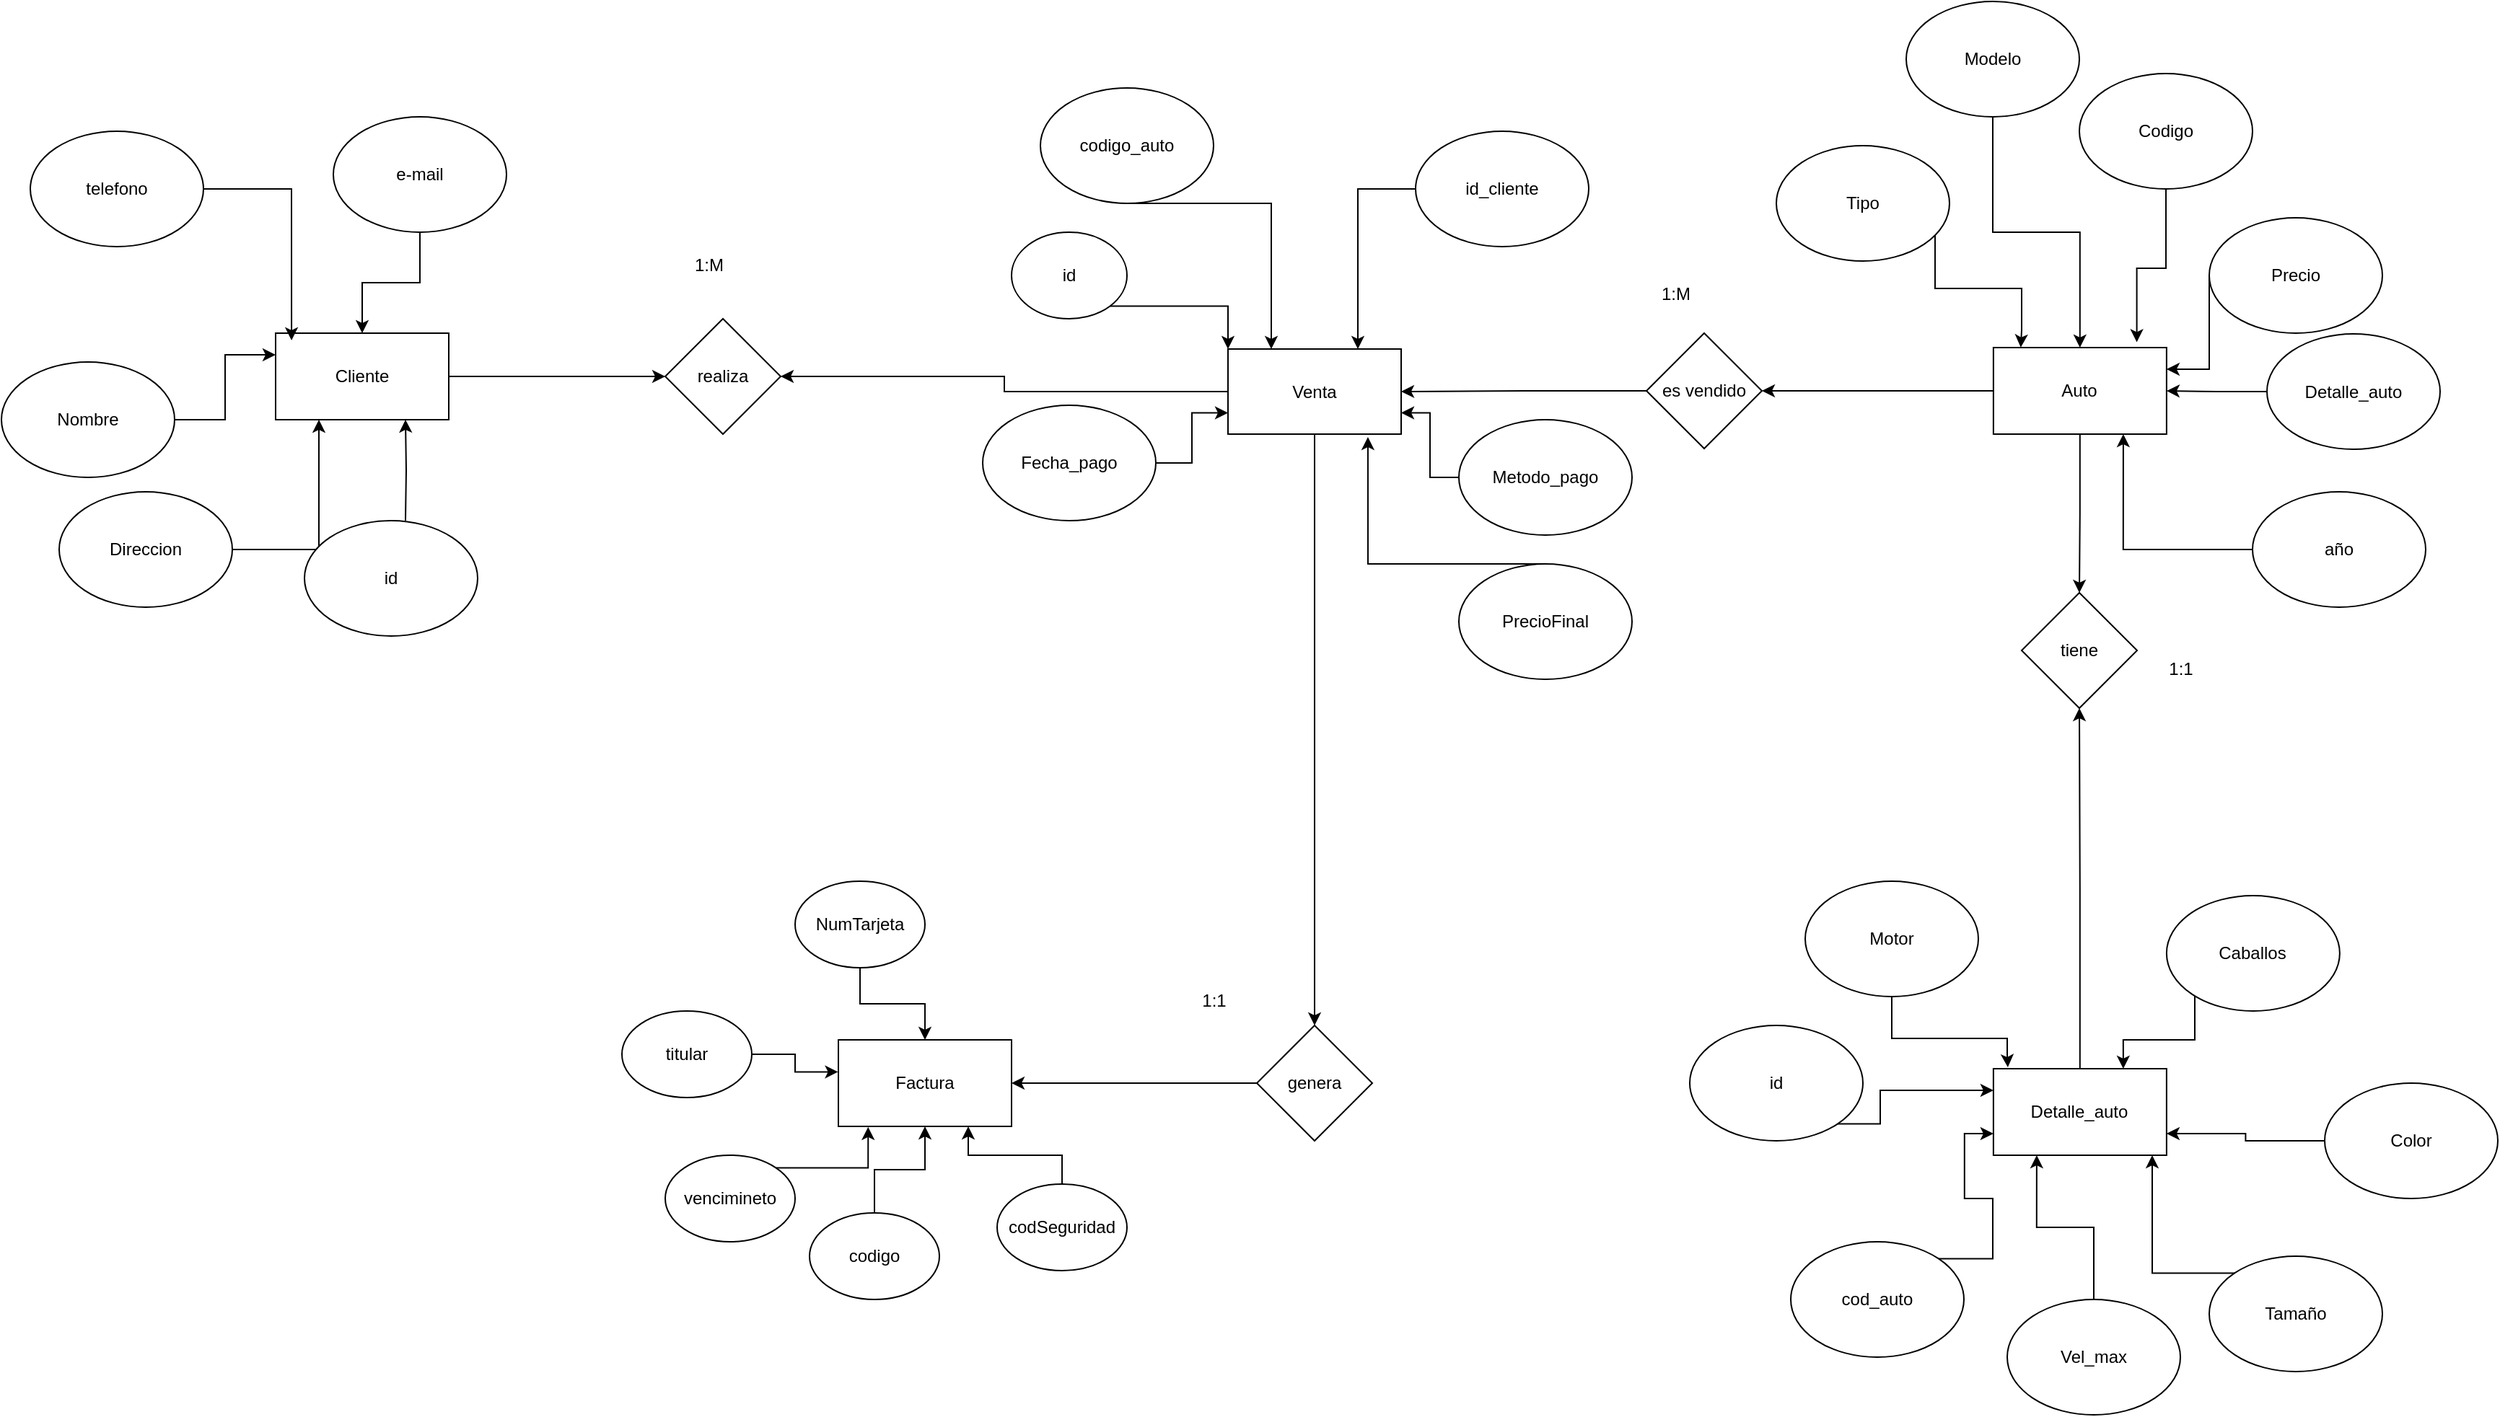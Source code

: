 <mxfile version="24.7.7">
  <diagram name="Página-1" id="T5x7os5gUXL9nlf1mJ_7">
    <mxGraphModel dx="6000" dy="2760" grid="1" gridSize="10" guides="1" tooltips="1" connect="1" arrows="1" fold="1" page="0" pageScale="1" pageWidth="827" pageHeight="1169" math="0" shadow="0">
      <root>
        <mxCell id="0" />
        <mxCell id="1" parent="0" />
        <mxCell id="-V9PEWpt8kwC3jf9DyMC-42" style="edgeStyle=orthogonalEdgeStyle;rounded=0;orthogonalLoop=1;jettySize=auto;html=1;entryX=1;entryY=0.5;entryDx=0;entryDy=0;" parent="1" source="PH0fKFDygFaY0S8TYysQ-1" target="-V9PEWpt8kwC3jf9DyMC-40" edge="1">
          <mxGeometry relative="1" as="geometry" />
        </mxCell>
        <mxCell id="-V9PEWpt8kwC3jf9DyMC-50" style="edgeStyle=orthogonalEdgeStyle;rounded=0;orthogonalLoop=1;jettySize=auto;html=1;entryX=0.5;entryY=0;entryDx=0;entryDy=0;" parent="1" source="PH0fKFDygFaY0S8TYysQ-1" target="-V9PEWpt8kwC3jf9DyMC-48" edge="1">
          <mxGeometry relative="1" as="geometry" />
        </mxCell>
        <mxCell id="PH0fKFDygFaY0S8TYysQ-1" value="Auto" style="rounded=0;whiteSpace=wrap;html=1;" parent="1" vertex="1">
          <mxGeometry x="-9.56" y="220" width="120" height="60" as="geometry" />
        </mxCell>
        <mxCell id="j67aejT58WKei2PpF9pA-4" value="" style="edgeStyle=orthogonalEdgeStyle;rounded=0;orthogonalLoop=1;jettySize=auto;html=1;" parent="1" source="PH0fKFDygFaY0S8TYysQ-17" target="PH0fKFDygFaY0S8TYysQ-1" edge="1">
          <mxGeometry relative="1" as="geometry" />
        </mxCell>
        <mxCell id="PH0fKFDygFaY0S8TYysQ-17" value="&lt;font style=&quot;vertical-align: inherit;&quot;&gt;&lt;font style=&quot;vertical-align: inherit;&quot;&gt;Modelo&lt;/font&gt;&lt;/font&gt;" style="ellipse;whiteSpace=wrap;html=1;" parent="1" vertex="1">
          <mxGeometry x="-70" y="-20" width="120" height="80" as="geometry" />
        </mxCell>
        <mxCell id="PH0fKFDygFaY0S8TYysQ-21" style="edgeStyle=orthogonalEdgeStyle;rounded=0;orthogonalLoop=1;jettySize=auto;html=1;entryX=0.828;entryY=-0.063;entryDx=0;entryDy=0;entryPerimeter=0;" parent="1" source="PH0fKFDygFaY0S8TYysQ-18" target="PH0fKFDygFaY0S8TYysQ-1" edge="1">
          <mxGeometry relative="1" as="geometry" />
        </mxCell>
        <mxCell id="PH0fKFDygFaY0S8TYysQ-18" value="&lt;font style=&quot;vertical-align: inherit;&quot;&gt;&lt;font style=&quot;vertical-align: inherit;&quot;&gt;Codigo&lt;/font&gt;&lt;/font&gt;" style="ellipse;whiteSpace=wrap;html=1;" parent="1" vertex="1">
          <mxGeometry x="50" y="30" width="120" height="80" as="geometry" />
        </mxCell>
        <mxCell id="LQoHi4SSd0LHbjNb0xn5-1" style="edgeStyle=orthogonalEdgeStyle;rounded=0;orthogonalLoop=1;jettySize=auto;html=1;entryX=1;entryY=0.5;entryDx=0;entryDy=0;" parent="1" source="PH0fKFDygFaY0S8TYysQ-26" target="_848j0c37ikoBSJLKILt-69" edge="1">
          <mxGeometry relative="1" as="geometry" />
        </mxCell>
        <mxCell id="73-wHCDdlTz_QuVUMdYH-22" style="edgeStyle=orthogonalEdgeStyle;rounded=0;orthogonalLoop=1;jettySize=auto;html=1;entryX=0.5;entryY=0;entryDx=0;entryDy=0;" edge="1" parent="1" source="PH0fKFDygFaY0S8TYysQ-26" target="73-wHCDdlTz_QuVUMdYH-21">
          <mxGeometry relative="1" as="geometry" />
        </mxCell>
        <mxCell id="PH0fKFDygFaY0S8TYysQ-26" value="Venta" style="rounded=0;whiteSpace=wrap;html=1;" parent="1" vertex="1">
          <mxGeometry x="-540" y="221.0" width="120" height="59" as="geometry" />
        </mxCell>
        <mxCell id="PH0fKFDygFaY0S8TYysQ-30" value="PrecioFinal" style="ellipse;whiteSpace=wrap;html=1;" parent="1" vertex="1">
          <mxGeometry x="-380.0" y="370.0" width="120" height="80" as="geometry" />
        </mxCell>
        <mxCell id="PH0fKFDygFaY0S8TYysQ-39" style="edgeStyle=orthogonalEdgeStyle;rounded=0;orthogonalLoop=1;jettySize=auto;html=1;entryX=1;entryY=0.75;entryDx=0;entryDy=0;" parent="1" source="PH0fKFDygFaY0S8TYysQ-31" target="PH0fKFDygFaY0S8TYysQ-26" edge="1">
          <mxGeometry relative="1" as="geometry" />
        </mxCell>
        <mxCell id="PH0fKFDygFaY0S8TYysQ-31" value="&lt;font style=&quot;vertical-align: inherit;&quot;&gt;&lt;font style=&quot;vertical-align: inherit;&quot;&gt;Metodo_pago&lt;/font&gt;&lt;/font&gt;" style="ellipse;whiteSpace=wrap;html=1;" parent="1" vertex="1">
          <mxGeometry x="-380.0" y="270.0" width="120" height="80" as="geometry" />
        </mxCell>
        <mxCell id="-V9PEWpt8kwC3jf9DyMC-41" style="edgeStyle=orthogonalEdgeStyle;rounded=0;orthogonalLoop=1;jettySize=auto;html=1;entryX=0;entryY=0.5;entryDx=0;entryDy=0;" parent="1" source="d1OCv34pY1rkLHPsV5Z9-1" edge="1">
          <mxGeometry relative="1" as="geometry">
            <mxPoint x="-930.0" y="240" as="targetPoint" />
          </mxGeometry>
        </mxCell>
        <mxCell id="d1OCv34pY1rkLHPsV5Z9-1" value="&lt;font style=&quot;vertical-align: inherit;&quot;&gt;&lt;font style=&quot;vertical-align: inherit;&quot;&gt;Cliente&lt;/font&gt;&lt;/font&gt;" style="rounded=0;whiteSpace=wrap;html=1;" parent="1" vertex="1">
          <mxGeometry x="-1200" y="210" width="120" height="60" as="geometry" />
        </mxCell>
        <mxCell id="d1OCv34pY1rkLHPsV5Z9-14" style="edgeStyle=orthogonalEdgeStyle;rounded=0;orthogonalLoop=1;jettySize=auto;html=1;entryX=1;entryY=0.25;entryDx=0;entryDy=0;" parent="1" source="d1OCv34pY1rkLHPsV5Z9-13" target="PH0fKFDygFaY0S8TYysQ-1" edge="1">
          <mxGeometry relative="1" as="geometry">
            <Array as="points">
              <mxPoint x="220" y="190" />
              <mxPoint x="140" y="190" />
              <mxPoint x="140" y="245" />
            </Array>
          </mxGeometry>
        </mxCell>
        <mxCell id="d1OCv34pY1rkLHPsV5Z9-13" value="&lt;font style=&quot;vertical-align: inherit;&quot;&gt;&lt;font style=&quot;vertical-align: inherit;&quot;&gt;Precio&lt;/font&gt;&lt;/font&gt;" style="ellipse;whiteSpace=wrap;html=1;" parent="1" vertex="1">
          <mxGeometry x="140" y="130" width="120" height="80" as="geometry" />
        </mxCell>
        <mxCell id="FsSanW1JUB_QtHKIwKyV-4" style="edgeStyle=orthogonalEdgeStyle;rounded=0;orthogonalLoop=1;jettySize=auto;html=1;entryX=0.25;entryY=1;entryDx=0;entryDy=0;" parent="1" source="FsSanW1JUB_QtHKIwKyV-1" target="d1OCv34pY1rkLHPsV5Z9-1" edge="1">
          <mxGeometry relative="1" as="geometry" />
        </mxCell>
        <mxCell id="FsSanW1JUB_QtHKIwKyV-1" value="&lt;font style=&quot;vertical-align: inherit;&quot;&gt;&lt;font style=&quot;vertical-align: inherit;&quot;&gt;Direccion&lt;/font&gt;&lt;/font&gt;" style="ellipse;whiteSpace=wrap;html=1;" parent="1" vertex="1">
          <mxGeometry x="-1350" y="320" width="120" height="80" as="geometry" />
        </mxCell>
        <mxCell id="FsSanW1JUB_QtHKIwKyV-5" style="edgeStyle=orthogonalEdgeStyle;rounded=0;orthogonalLoop=1;jettySize=auto;html=1;entryX=0.75;entryY=1;entryDx=0;entryDy=0;" parent="1" target="d1OCv34pY1rkLHPsV5Z9-1" edge="1">
          <mxGeometry relative="1" as="geometry">
            <mxPoint x="-1110.0" y="340" as="sourcePoint" />
          </mxGeometry>
        </mxCell>
        <mxCell id="FsSanW1JUB_QtHKIwKyV-2" value="&lt;font style=&quot;vertical-align: inherit;&quot;&gt;&lt;font style=&quot;vertical-align: inherit;&quot;&gt;id&lt;/font&gt;&lt;/font&gt;" style="ellipse;whiteSpace=wrap;html=1;" parent="1" vertex="1">
          <mxGeometry x="-1180" y="340" width="120" height="80" as="geometry" />
        </mxCell>
        <mxCell id="-V9PEWpt8kwC3jf9DyMC-34" style="edgeStyle=orthogonalEdgeStyle;rounded=0;orthogonalLoop=1;jettySize=auto;html=1;entryX=0;entryY=0.25;entryDx=0;entryDy=0;" parent="1" source="FsSanW1JUB_QtHKIwKyV-3" target="d1OCv34pY1rkLHPsV5Z9-1" edge="1">
          <mxGeometry relative="1" as="geometry" />
        </mxCell>
        <mxCell id="FsSanW1JUB_QtHKIwKyV-3" value="&lt;font style=&quot;vertical-align: inherit;&quot;&gt;&lt;font style=&quot;vertical-align: inherit;&quot;&gt;Nombre&lt;/font&gt;&lt;/font&gt;" style="ellipse;whiteSpace=wrap;html=1;" parent="1" vertex="1">
          <mxGeometry x="-1390" y="230" width="120" height="80" as="geometry" />
        </mxCell>
        <mxCell id="-V9PEWpt8kwC3jf9DyMC-6" style="edgeStyle=orthogonalEdgeStyle;rounded=0;orthogonalLoop=1;jettySize=auto;html=1;entryX=0.158;entryY=-0.002;entryDx=0;entryDy=0;entryPerimeter=0;" parent="1" target="PH0fKFDygFaY0S8TYysQ-1" edge="1">
          <mxGeometry relative="1" as="geometry">
            <mxPoint x="7.24" y="208.42" as="targetPoint" />
            <Array as="points">
              <mxPoint x="-50" y="179" />
              <mxPoint x="10" y="179" />
              <mxPoint x="10" y="208" />
              <mxPoint x="9" y="208" />
            </Array>
            <mxPoint x="-50.0" y="131.551" as="sourcePoint" />
          </mxGeometry>
        </mxCell>
        <mxCell id="j67aejT58WKei2PpF9pA-2" value="Tipo" style="ellipse;whiteSpace=wrap;html=1;" parent="1" vertex="1">
          <mxGeometry x="-160" y="80" width="120" height="80" as="geometry" />
        </mxCell>
        <mxCell id="-V9PEWpt8kwC3jf9DyMC-8" style="edgeStyle=orthogonalEdgeStyle;rounded=0;orthogonalLoop=1;jettySize=auto;html=1;entryX=0.75;entryY=1;entryDx=0;entryDy=0;" parent="1" source="-V9PEWpt8kwC3jf9DyMC-7" target="PH0fKFDygFaY0S8TYysQ-1" edge="1">
          <mxGeometry relative="1" as="geometry" />
        </mxCell>
        <mxCell id="-V9PEWpt8kwC3jf9DyMC-7" value="&lt;font style=&quot;vertical-align: inherit;&quot;&gt;&lt;font style=&quot;vertical-align: inherit;&quot;&gt;&lt;font style=&quot;vertical-align: inherit;&quot;&gt;&lt;font style=&quot;vertical-align: inherit;&quot;&gt;año&lt;/font&gt;&lt;/font&gt;&lt;/font&gt;&lt;/font&gt;" style="ellipse;whiteSpace=wrap;html=1;" parent="1" vertex="1">
          <mxGeometry x="170" y="320" width="120" height="80" as="geometry" />
        </mxCell>
        <mxCell id="j67aejT58WKei2PpF9pA-32" style="edgeStyle=orthogonalEdgeStyle;rounded=0;orthogonalLoop=1;jettySize=auto;html=1;entryX=0.5;entryY=1;entryDx=0;entryDy=0;" parent="1" source="-V9PEWpt8kwC3jf9DyMC-17" target="-V9PEWpt8kwC3jf9DyMC-48" edge="1">
          <mxGeometry relative="1" as="geometry" />
        </mxCell>
        <mxCell id="-V9PEWpt8kwC3jf9DyMC-17" value="&lt;font style=&quot;vertical-align: inherit;&quot;&gt;&lt;font style=&quot;vertical-align: inherit;&quot;&gt;Detalle_auto&lt;/font&gt;&lt;/font&gt;" style="whiteSpace=wrap;html=1;" parent="1" vertex="1">
          <mxGeometry x="-9.56" y="720" width="120" height="60" as="geometry" />
        </mxCell>
        <mxCell id="-V9PEWpt8kwC3jf9DyMC-25" style="edgeStyle=orthogonalEdgeStyle;rounded=0;orthogonalLoop=1;jettySize=auto;html=1;entryX=0.25;entryY=0;entryDx=0;entryDy=0;" parent="1" edge="1">
          <mxGeometry relative="1" as="geometry">
            <mxPoint x="-80" y="641.051" as="sourcePoint" />
            <mxPoint x="0.44" y="718.94" as="targetPoint" />
            <Array as="points">
              <mxPoint x="-80" y="699" />
              <mxPoint y="699" />
              <mxPoint y="710" />
              <mxPoint y="710" />
            </Array>
          </mxGeometry>
        </mxCell>
        <mxCell id="-V9PEWpt8kwC3jf9DyMC-24" style="edgeStyle=orthogonalEdgeStyle;rounded=0;orthogonalLoop=1;jettySize=auto;html=1;entryX=0.75;entryY=0;entryDx=0;entryDy=0;" parent="1" source="j67aejT58WKei2PpF9pA-14" target="-V9PEWpt8kwC3jf9DyMC-17" edge="1">
          <mxGeometry relative="1" as="geometry">
            <Array as="points">
              <mxPoint x="130" y="700" />
              <mxPoint x="80" y="700" />
            </Array>
          </mxGeometry>
        </mxCell>
        <mxCell id="j67aejT58WKei2PpF9pA-19" value="Vel_max" style="ellipse;whiteSpace=wrap;html=1;" parent="1" vertex="1">
          <mxGeometry y="880" width="120" height="80" as="geometry" />
        </mxCell>
        <mxCell id="j67aejT58WKei2PpF9pA-20" value="Tamaño" style="ellipse;whiteSpace=wrap;html=1;" parent="1" vertex="1">
          <mxGeometry x="140" y="850" width="120" height="80" as="geometry" />
        </mxCell>
        <mxCell id="-V9PEWpt8kwC3jf9DyMC-26" style="edgeStyle=orthogonalEdgeStyle;rounded=0;orthogonalLoop=1;jettySize=auto;html=1;entryX=0.25;entryY=1;entryDx=0;entryDy=0;" parent="1" source="j67aejT58WKei2PpF9pA-19" target="-V9PEWpt8kwC3jf9DyMC-17" edge="1">
          <mxGeometry relative="1" as="geometry" />
        </mxCell>
        <mxCell id="j67aejT58WKei2PpF9pA-17" value="Color" style="ellipse;whiteSpace=wrap;html=1;" parent="1" vertex="1">
          <mxGeometry x="220" y="730" width="120" height="80" as="geometry" />
        </mxCell>
        <mxCell id="_848j0c37ikoBSJLKILt-15" style="edgeStyle=orthogonalEdgeStyle;rounded=0;orthogonalLoop=1;jettySize=auto;html=1;exitX=0;exitY=0;exitDx=0;exitDy=0;entryX=0.917;entryY=1;entryDx=0;entryDy=0;entryPerimeter=0;" parent="1" source="j67aejT58WKei2PpF9pA-20" target="-V9PEWpt8kwC3jf9DyMC-17" edge="1">
          <mxGeometry relative="1" as="geometry" />
        </mxCell>
        <mxCell id="j67aejT58WKei2PpF9pA-14" value="Caballos" style="ellipse;whiteSpace=wrap;html=1;" parent="1" vertex="1">
          <mxGeometry x="110.44" y="600" width="120" height="80" as="geometry" />
        </mxCell>
        <mxCell id="j67aejT58WKei2PpF9pA-13" value="&lt;font style=&quot;vertical-align: inherit;&quot;&gt;&lt;font style=&quot;vertical-align: inherit;&quot;&gt;Motor&lt;/font&gt;&lt;/font&gt;" style="ellipse;whiteSpace=wrap;html=1;" parent="1" vertex="1">
          <mxGeometry x="-140" y="590" width="120" height="80" as="geometry" />
        </mxCell>
        <mxCell id="_848j0c37ikoBSJLKILt-68" style="edgeStyle=orthogonalEdgeStyle;rounded=0;orthogonalLoop=1;jettySize=auto;html=1;exitX=1;exitY=0.5;exitDx=0;exitDy=0;entryX=0;entryY=0.75;entryDx=0;entryDy=0;" parent="1" source="j67aejT58WKei2PpF9pA-25" target="PH0fKFDygFaY0S8TYysQ-26" edge="1">
          <mxGeometry relative="1" as="geometry" />
        </mxCell>
        <mxCell id="j67aejT58WKei2PpF9pA-25" value="Fecha_pago" style="ellipse;whiteSpace=wrap;html=1;" parent="1" vertex="1">
          <mxGeometry x="-710" y="260.0" width="120" height="80" as="geometry" />
        </mxCell>
        <mxCell id="-V9PEWpt8kwC3jf9DyMC-38" style="edgeStyle=orthogonalEdgeStyle;rounded=0;orthogonalLoop=1;jettySize=auto;html=1;entryX=0.75;entryY=0;entryDx=0;entryDy=0;" parent="1" source="-V9PEWpt8kwC3jf9DyMC-36" target="PH0fKFDygFaY0S8TYysQ-26" edge="1">
          <mxGeometry relative="1" as="geometry" />
        </mxCell>
        <mxCell id="-V9PEWpt8kwC3jf9DyMC-36" value="id_cliente" style="ellipse;whiteSpace=wrap;html=1;" parent="1" vertex="1">
          <mxGeometry x="-410" y="70.0" width="120" height="80" as="geometry" />
        </mxCell>
        <mxCell id="-V9PEWpt8kwC3jf9DyMC-39" style="edgeStyle=orthogonalEdgeStyle;rounded=0;orthogonalLoop=1;jettySize=auto;html=1;entryX=0.25;entryY=0;entryDx=0;entryDy=0;exitX=0.5;exitY=1;exitDx=0;exitDy=0;" parent="1" source="-V9PEWpt8kwC3jf9DyMC-37" target="PH0fKFDygFaY0S8TYysQ-26" edge="1">
          <mxGeometry relative="1" as="geometry">
            <Array as="points">
              <mxPoint x="-510" y="130" />
              <mxPoint x="-510" y="130" />
            </Array>
          </mxGeometry>
        </mxCell>
        <mxCell id="-V9PEWpt8kwC3jf9DyMC-37" value="codigo_auto" style="ellipse;whiteSpace=wrap;html=1;" parent="1" vertex="1">
          <mxGeometry x="-670" y="40" width="120" height="80" as="geometry" />
        </mxCell>
        <mxCell id="73-wHCDdlTz_QuVUMdYH-9" style="edgeStyle=orthogonalEdgeStyle;rounded=0;orthogonalLoop=1;jettySize=auto;html=1;" edge="1" parent="1" source="-V9PEWpt8kwC3jf9DyMC-40" target="PH0fKFDygFaY0S8TYysQ-26">
          <mxGeometry relative="1" as="geometry" />
        </mxCell>
        <mxCell id="-V9PEWpt8kwC3jf9DyMC-40" value="es vendido" style="rhombus;whiteSpace=wrap;html=1;" parent="1" vertex="1">
          <mxGeometry x="-250" y="210" width="80" height="80" as="geometry" />
        </mxCell>
        <mxCell id="-V9PEWpt8kwC3jf9DyMC-48" value="tiene" style="rhombus;whiteSpace=wrap;html=1;" parent="1" vertex="1">
          <mxGeometry x="10" y="390" width="80" height="80" as="geometry" />
        </mxCell>
        <mxCell id="_848j0c37ikoBSJLKILt-41" value="cod_auto" style="ellipse;whiteSpace=wrap;html=1;" parent="1" vertex="1">
          <mxGeometry x="-150" y="840" width="120" height="80" as="geometry" />
        </mxCell>
        <mxCell id="_848j0c37ikoBSJLKILt-43" style="edgeStyle=orthogonalEdgeStyle;rounded=0;orthogonalLoop=1;jettySize=auto;html=1;exitX=1;exitY=0;exitDx=0;exitDy=0;entryX=0;entryY=0.75;entryDx=0;entryDy=0;" parent="1" source="_848j0c37ikoBSJLKILt-41" target="-V9PEWpt8kwC3jf9DyMC-17" edge="1">
          <mxGeometry relative="1" as="geometry" />
        </mxCell>
        <mxCell id="_848j0c37ikoBSJLKILt-46" style="edgeStyle=orthogonalEdgeStyle;rounded=0;orthogonalLoop=1;jettySize=auto;html=1;exitX=0;exitY=0.5;exitDx=0;exitDy=0;entryX=1;entryY=0.75;entryDx=0;entryDy=0;" parent="1" source="j67aejT58WKei2PpF9pA-17" target="-V9PEWpt8kwC3jf9DyMC-17" edge="1">
          <mxGeometry relative="1" as="geometry" />
        </mxCell>
        <mxCell id="_848j0c37ikoBSJLKILt-54" style="edgeStyle=orthogonalEdgeStyle;rounded=0;orthogonalLoop=1;jettySize=auto;html=1;exitX=1;exitY=1;exitDx=0;exitDy=0;entryX=0;entryY=0;entryDx=0;entryDy=0;" parent="1" source="lVZvbjXJIHgR8obfk--g-2" target="PH0fKFDygFaY0S8TYysQ-26" edge="1">
          <mxGeometry relative="1" as="geometry" />
        </mxCell>
        <mxCell id="lVZvbjXJIHgR8obfk--g-2" value="id" style="ellipse;whiteSpace=wrap;html=1;" parent="1" vertex="1">
          <mxGeometry x="-690" y="140" width="80" height="60" as="geometry" />
        </mxCell>
        <mxCell id="j67aejT58WKei2PpF9pA-31" style="edgeStyle=orthogonalEdgeStyle;rounded=0;orthogonalLoop=1;jettySize=auto;html=1;exitX=1;exitY=1;exitDx=0;exitDy=0;entryX=0;entryY=0.25;entryDx=0;entryDy=0;" parent="1" source="lVZvbjXJIHgR8obfk--g-1" target="-V9PEWpt8kwC3jf9DyMC-17" edge="1">
          <mxGeometry relative="1" as="geometry">
            <Array as="points">
              <mxPoint x="-88" y="758" />
              <mxPoint x="-88" y="735" />
            </Array>
          </mxGeometry>
        </mxCell>
        <mxCell id="lVZvbjXJIHgR8obfk--g-1" value="id" style="ellipse;whiteSpace=wrap;html=1;" parent="1" vertex="1">
          <mxGeometry x="-220" y="690" width="120" height="80" as="geometry" />
        </mxCell>
        <mxCell id="_848j0c37ikoBSJLKILt-67" style="edgeStyle=orthogonalEdgeStyle;rounded=0;orthogonalLoop=1;jettySize=auto;html=1;exitX=0.5;exitY=0;exitDx=0;exitDy=0;entryX=0.808;entryY=1.034;entryDx=0;entryDy=0;entryPerimeter=0;" parent="1" source="PH0fKFDygFaY0S8TYysQ-30" target="PH0fKFDygFaY0S8TYysQ-26" edge="1">
          <mxGeometry relative="1" as="geometry">
            <Array as="points">
              <mxPoint x="-440" y="370" />
              <mxPoint x="-443" y="370" />
            </Array>
          </mxGeometry>
        </mxCell>
        <mxCell id="_848j0c37ikoBSJLKILt-69" value="realiza" style="rhombus;whiteSpace=wrap;html=1;" parent="1" vertex="1">
          <mxGeometry x="-930" y="200" width="80" height="80" as="geometry" />
        </mxCell>
        <mxCell id="73-wHCDdlTz_QuVUMdYH-1" value="&lt;font style=&quot;vertical-align: inherit;&quot;&gt;&lt;font style=&quot;vertical-align: inherit;&quot;&gt;telefono&lt;/font&gt;&lt;/font&gt;" style="ellipse;whiteSpace=wrap;html=1;" vertex="1" parent="1">
          <mxGeometry x="-1370" y="70" width="120" height="80" as="geometry" />
        </mxCell>
        <mxCell id="73-wHCDdlTz_QuVUMdYH-5" style="edgeStyle=orthogonalEdgeStyle;rounded=0;orthogonalLoop=1;jettySize=auto;html=1;entryX=0.5;entryY=0;entryDx=0;entryDy=0;" edge="1" parent="1" source="73-wHCDdlTz_QuVUMdYH-2" target="d1OCv34pY1rkLHPsV5Z9-1">
          <mxGeometry relative="1" as="geometry" />
        </mxCell>
        <mxCell id="73-wHCDdlTz_QuVUMdYH-2" value="&lt;font style=&quot;vertical-align: inherit;&quot;&gt;&lt;font style=&quot;vertical-align: inherit;&quot;&gt;e-mail&lt;/font&gt;&lt;/font&gt;" style="ellipse;whiteSpace=wrap;html=1;" vertex="1" parent="1">
          <mxGeometry x="-1160" y="60" width="120" height="80" as="geometry" />
        </mxCell>
        <mxCell id="73-wHCDdlTz_QuVUMdYH-4" style="edgeStyle=orthogonalEdgeStyle;rounded=0;orthogonalLoop=1;jettySize=auto;html=1;entryX=0.092;entryY=0.083;entryDx=0;entryDy=0;entryPerimeter=0;" edge="1" parent="1" source="73-wHCDdlTz_QuVUMdYH-1" target="d1OCv34pY1rkLHPsV5Z9-1">
          <mxGeometry relative="1" as="geometry" />
        </mxCell>
        <mxCell id="73-wHCDdlTz_QuVUMdYH-7" style="edgeStyle=orthogonalEdgeStyle;rounded=0;orthogonalLoop=1;jettySize=auto;html=1;entryX=1;entryY=0.5;entryDx=0;entryDy=0;" edge="1" parent="1" source="73-wHCDdlTz_QuVUMdYH-6" target="PH0fKFDygFaY0S8TYysQ-1">
          <mxGeometry relative="1" as="geometry" />
        </mxCell>
        <mxCell id="73-wHCDdlTz_QuVUMdYH-6" value="&lt;font style=&quot;vertical-align: inherit;&quot;&gt;&lt;font style=&quot;vertical-align: inherit;&quot;&gt;&lt;font style=&quot;vertical-align: inherit;&quot;&gt;&lt;font style=&quot;vertical-align: inherit;&quot;&gt;Detalle_auto&lt;/font&gt;&lt;/font&gt;&lt;/font&gt;&lt;/font&gt;" style="ellipse;whiteSpace=wrap;html=1;" vertex="1" parent="1">
          <mxGeometry x="180" y="210.5" width="120" height="80" as="geometry" />
        </mxCell>
        <mxCell id="73-wHCDdlTz_QuVUMdYH-10" value="Factura" style="rounded=0;whiteSpace=wrap;html=1;" vertex="1" parent="1">
          <mxGeometry x="-810" y="700" width="120" height="60" as="geometry" />
        </mxCell>
        <mxCell id="73-wHCDdlTz_QuVUMdYH-16" value="" style="edgeStyle=orthogonalEdgeStyle;rounded=0;orthogonalLoop=1;jettySize=auto;html=1;" edge="1" parent="1" source="73-wHCDdlTz_QuVUMdYH-11" target="73-wHCDdlTz_QuVUMdYH-10">
          <mxGeometry relative="1" as="geometry" />
        </mxCell>
        <mxCell id="73-wHCDdlTz_QuVUMdYH-11" value="codigo" style="ellipse;whiteSpace=wrap;html=1;" vertex="1" parent="1">
          <mxGeometry x="-830" y="820" width="90" height="60" as="geometry" />
        </mxCell>
        <mxCell id="73-wHCDdlTz_QuVUMdYH-20" value="" style="edgeStyle=orthogonalEdgeStyle;rounded=0;orthogonalLoop=1;jettySize=auto;html=1;" edge="1" parent="1" source="73-wHCDdlTz_QuVUMdYH-12" target="73-wHCDdlTz_QuVUMdYH-10">
          <mxGeometry relative="1" as="geometry" />
        </mxCell>
        <mxCell id="73-wHCDdlTz_QuVUMdYH-12" value="NumTarjeta" style="ellipse;whiteSpace=wrap;html=1;" vertex="1" parent="1">
          <mxGeometry x="-840" y="590" width="90" height="60" as="geometry" />
        </mxCell>
        <mxCell id="73-wHCDdlTz_QuVUMdYH-17" style="edgeStyle=orthogonalEdgeStyle;rounded=0;orthogonalLoop=1;jettySize=auto;html=1;entryX=0.75;entryY=1;entryDx=0;entryDy=0;" edge="1" parent="1" source="73-wHCDdlTz_QuVUMdYH-13" target="73-wHCDdlTz_QuVUMdYH-10">
          <mxGeometry relative="1" as="geometry" />
        </mxCell>
        <mxCell id="73-wHCDdlTz_QuVUMdYH-13" value="codSeguridad" style="ellipse;whiteSpace=wrap;html=1;" vertex="1" parent="1">
          <mxGeometry x="-700" y="800" width="90" height="60" as="geometry" />
        </mxCell>
        <mxCell id="73-wHCDdlTz_QuVUMdYH-14" value="vencimineto&lt;span style=&quot;color: rgba(0, 0, 0, 0); font-family: monospace; font-size: 0px; text-align: start; text-wrap: nowrap;&quot;&gt;%3CmxGraphModel%3E%3Croot%3E%3CmxCell%20id%3D%220%22%2F%3E%3CmxCell%20id%3D%221%22%20parent%3D%220%22%2F%3E%3CmxCell%20id%3D%222%22%20value%3D%22codigo%22%20style%3D%22ellipse%3BwhiteSpace%3Dwrap%3Bhtml%3D1%3B%22%20vertex%3D%221%22%20parent%3D%221%22%3E%3CmxGeometry%20x%3D%22-770%22%20y%3D%22540%22%20width%3D%2290%22%20height%3D%2260%22%20as%3D%22geometry%22%2F%3E%3C%2FmxCell%3E%3C%2Froot%3E%3C%2FmxGraphModel%3E&lt;/span&gt;&lt;span style=&quot;color: rgba(0, 0, 0, 0); font-family: monospace; font-size: 0px; text-align: start; text-wrap: nowrap;&quot;&gt;%3CmxGraphModel%3E%3Croot%3E%3CmxCell%20id%3D%220%22%2F%3E%3CmxCell%20id%3D%221%22%20parent%3D%220%22%2F%3E%3CmxCell%20id%3D%222%22%20value%3D%22codigo%22%20style%3D%22ellipse%3BwhiteSpace%3Dwrap%3Bhtml%3D1%3B%22%20vertex%3D%221%22%20parent%3D%221%22%3E%3CmxGeometry%20x%3D%22-770%22%20y%3D%22540%22%20width%3D%2290%22%20height%3D%2260%22%20as%3D%22geometry%22%2F%3E%3C%2FmxCell%3E%3C%2Froot%3E%3C%2FmxGraphModel%3E&lt;/span&gt;&lt;span style=&quot;color: rgba(0, 0, 0, 0); font-family: monospace; font-size: 0px; text-align: start; text-wrap: nowrap;&quot;&gt;%3CmxGraphModel%3E%3Croot%3E%3CmxCell%20id%3D%220%22%2F%3E%3CmxCell%20id%3D%221%22%20parent%3D%220%22%2F%3E%3CmxCell%20id%3D%222%22%20value%3D%22codigo%22%20style%3D%22ellipse%3BwhiteSpace%3Dwrap%3Bhtml%3D1%3B%22%20vertex%3D%221%22%20parent%3D%221%22%3E%3CmxGeometry%20x%3D%22-770%22%20y%3D%22540%22%20width%3D%2290%22%20height%3D%2260%22%20as%3D%22geometry%22%2F%3E%3C%2FmxCell%3E%3C%2Froot%3E%3C%2FmxGraphModel%3E&lt;/span&gt;" style="ellipse;whiteSpace=wrap;html=1;" vertex="1" parent="1">
          <mxGeometry x="-930" y="780" width="90" height="60" as="geometry" />
        </mxCell>
        <mxCell id="73-wHCDdlTz_QuVUMdYH-15" value="titular" style="ellipse;whiteSpace=wrap;html=1;" vertex="1" parent="1">
          <mxGeometry x="-960" y="680" width="90" height="60" as="geometry" />
        </mxCell>
        <mxCell id="73-wHCDdlTz_QuVUMdYH-18" style="edgeStyle=orthogonalEdgeStyle;rounded=0;orthogonalLoop=1;jettySize=auto;html=1;exitX=1;exitY=0;exitDx=0;exitDy=0;entryX=0.172;entryY=1.007;entryDx=0;entryDy=0;entryPerimeter=0;" edge="1" parent="1" source="73-wHCDdlTz_QuVUMdYH-14" target="73-wHCDdlTz_QuVUMdYH-10">
          <mxGeometry relative="1" as="geometry" />
        </mxCell>
        <mxCell id="73-wHCDdlTz_QuVUMdYH-19" style="edgeStyle=orthogonalEdgeStyle;rounded=0;orthogonalLoop=1;jettySize=auto;html=1;entryX=-0.002;entryY=0.37;entryDx=0;entryDy=0;entryPerimeter=0;" edge="1" parent="1" source="73-wHCDdlTz_QuVUMdYH-15" target="73-wHCDdlTz_QuVUMdYH-10">
          <mxGeometry relative="1" as="geometry" />
        </mxCell>
        <mxCell id="73-wHCDdlTz_QuVUMdYH-23" style="edgeStyle=orthogonalEdgeStyle;rounded=0;orthogonalLoop=1;jettySize=auto;html=1;" edge="1" parent="1" source="73-wHCDdlTz_QuVUMdYH-21">
          <mxGeometry relative="1" as="geometry">
            <mxPoint x="-690" y="730" as="targetPoint" />
          </mxGeometry>
        </mxCell>
        <mxCell id="73-wHCDdlTz_QuVUMdYH-21" value="genera" style="rhombus;whiteSpace=wrap;html=1;" vertex="1" parent="1">
          <mxGeometry x="-520" y="690" width="80" height="80" as="geometry" />
        </mxCell>
        <mxCell id="73-wHCDdlTz_QuVUMdYH-26" value="1:M" style="text;html=1;align=center;verticalAlign=middle;resizable=0;points=[];autosize=1;strokeColor=none;fillColor=none;" vertex="1" parent="1">
          <mxGeometry x="-920" y="148" width="40" height="30" as="geometry" />
        </mxCell>
        <mxCell id="73-wHCDdlTz_QuVUMdYH-27" value="1:M" style="text;html=1;align=center;verticalAlign=middle;resizable=0;points=[];autosize=1;strokeColor=none;fillColor=none;" vertex="1" parent="1">
          <mxGeometry x="-250" y="168" width="40" height="30" as="geometry" />
        </mxCell>
        <mxCell id="73-wHCDdlTz_QuVUMdYH-28" value="1:1" style="text;html=1;align=center;verticalAlign=middle;resizable=0;points=[];autosize=1;strokeColor=none;fillColor=none;" vertex="1" parent="1">
          <mxGeometry x="100" y="428" width="40" height="30" as="geometry" />
        </mxCell>
        <mxCell id="73-wHCDdlTz_QuVUMdYH-29" value="1:1" style="text;html=1;align=center;verticalAlign=middle;resizable=0;points=[];autosize=1;strokeColor=none;fillColor=none;" vertex="1" parent="1">
          <mxGeometry x="-570" y="658" width="40" height="30" as="geometry" />
        </mxCell>
      </root>
    </mxGraphModel>
  </diagram>
</mxfile>
